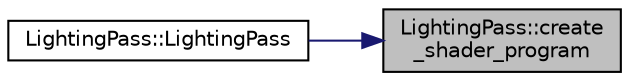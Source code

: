 digraph "LightingPass::create_shader_program"
{
 // INTERACTIVE_SVG=YES
 // LATEX_PDF_SIZE
  bgcolor="transparent";
  edge [fontname="Helvetica",fontsize="10",labelfontname="Helvetica",labelfontsize="10"];
  node [fontname="Helvetica",fontsize="10",shape=record];
  rankdir="RL";
  Node1 [label="LightingPass::create\l_shader_program",height=0.2,width=0.4,color="black", fillcolor="grey75", style="filled", fontcolor="black",tooltip=" "];
  Node1 -> Node2 [dir="back",color="midnightblue",fontsize="10",style="solid"];
  Node2 [label="LightingPass::LightingPass",height=0.2,width=0.4,color="black",URL="$db/d91/class_lighting_pass.html#a44cbef27f146c639f8d574b7cc82f6d5",tooltip=" "];
}
